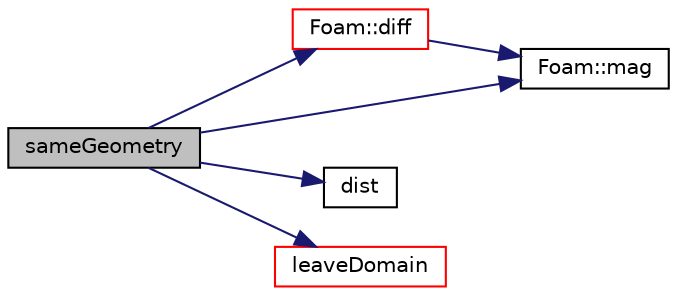 digraph "sameGeometry"
{
  bgcolor="transparent";
  edge [fontname="Helvetica",fontsize="10",labelfontname="Helvetica",labelfontsize="10"];
  node [fontname="Helvetica",fontsize="10",shape=record];
  rankdir="LR";
  Node1 [label="sameGeometry",height=0.2,width=0.4,color="black", fillcolor="grey75", style="filled", fontcolor="black"];
  Node1 -> Node2 [color="midnightblue",fontsize="10",style="solid",fontname="Helvetica"];
  Node2 [label="Foam::diff",height=0.2,width=0.4,color="red",URL="$a10974.html#a909dfcb43467b8b77f65e4bf9bc755f7",tooltip="Return a quantity of the difference between two triads. "];
  Node2 -> Node3 [color="midnightblue",fontsize="10",style="solid",fontname="Helvetica"];
  Node3 [label="Foam::mag",height=0.2,width=0.4,color="black",URL="$a10974.html#a929da2a3fdcf3dacbbe0487d3a330dae"];
  Node1 -> Node4 [color="midnightblue",fontsize="10",style="solid",fontname="Helvetica"];
  Node4 [label="dist",height=0.2,width=0.4,color="black",URL="$a01915.html#acb8ac796ac73f0e1d5f4214409b21f47"];
  Node1 -> Node5 [color="midnightblue",fontsize="10",style="solid",fontname="Helvetica"];
  Node5 [label="leaveDomain",height=0.2,width=0.4,color="red",URL="$a01915.html#abca1a09f7512f3e437e9dad338f17f12",tooltip="Convert origin to relative vector to leaving point. "];
  Node1 -> Node3 [color="midnightblue",fontsize="10",style="solid",fontname="Helvetica"];
}
